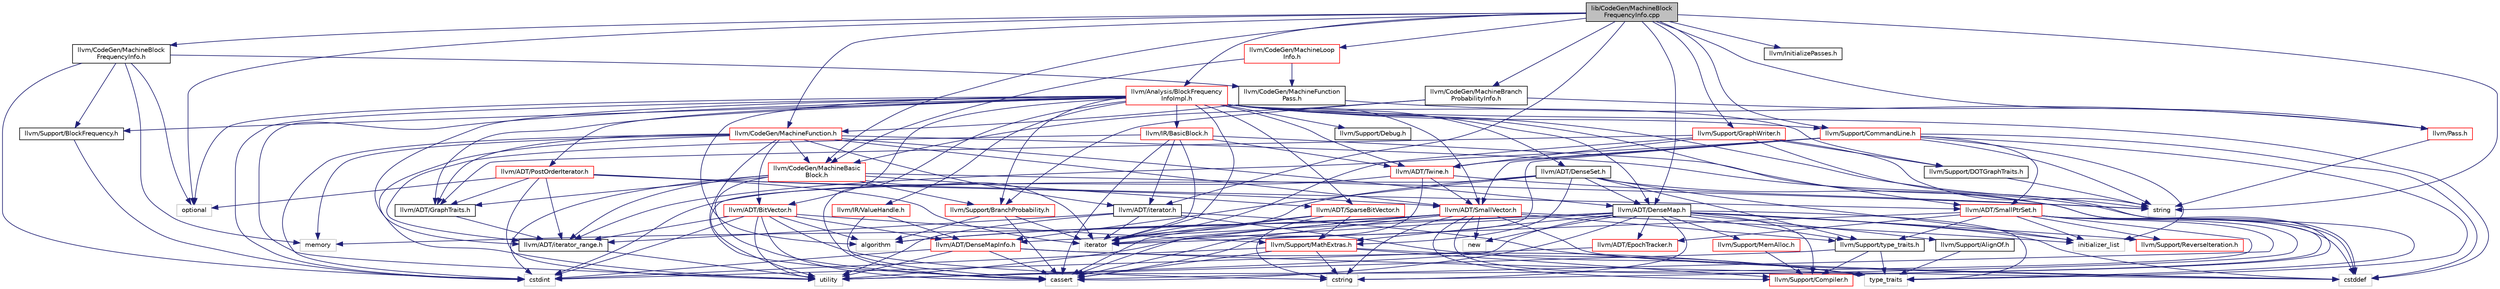 digraph "lib/CodeGen/MachineBlockFrequencyInfo.cpp"
{
 // LATEX_PDF_SIZE
  bgcolor="transparent";
  edge [fontname="Helvetica",fontsize="10",labelfontname="Helvetica",labelfontsize="10"];
  node [fontname="Helvetica",fontsize="10",shape=record];
  Node1 [label="lib/CodeGen/MachineBlock\lFrequencyInfo.cpp",height=0.2,width=0.4,color="black", fillcolor="grey75", style="filled", fontcolor="black",tooltip=" "];
  Node1 -> Node2 [color="midnightblue",fontsize="10",style="solid",fontname="Helvetica"];
  Node2 [label="llvm/CodeGen/MachineBlock\lFrequencyInfo.h",height=0.2,width=0.4,color="black",URL="$MachineBlockFrequencyInfo_8h.html",tooltip=" "];
  Node2 -> Node3 [color="midnightblue",fontsize="10",style="solid",fontname="Helvetica"];
  Node3 [label="llvm/CodeGen/MachineFunction\lPass.h",height=0.2,width=0.4,color="black",URL="$MachineFunctionPass_8h.html",tooltip=" "];
  Node3 -> Node4 [color="midnightblue",fontsize="10",style="solid",fontname="Helvetica"];
  Node4 [label="llvm/CodeGen/MachineFunction.h",height=0.2,width=0.4,color="red",URL="$MachineFunction_8h.html",tooltip=" "];
  Node4 -> Node47 [color="midnightblue",fontsize="10",style="solid",fontname="Helvetica"];
  Node47 [label="llvm/ADT/BitVector.h",height=0.2,width=0.4,color="red",URL="$BitVector_8h.html",tooltip=" "];
  Node47 -> Node48 [color="midnightblue",fontsize="10",style="solid",fontname="Helvetica"];
  Node48 [label="llvm/ADT/DenseMapInfo.h",height=0.2,width=0.4,color="red",URL="$DenseMapInfo_8h.html",tooltip=" "];
  Node48 -> Node27 [color="midnightblue",fontsize="10",style="solid",fontname="Helvetica"];
  Node27 [label="cassert",height=0.2,width=0.4,color="grey75",tooltip=" "];
  Node48 -> Node22 [color="midnightblue",fontsize="10",style="solid",fontname="Helvetica"];
  Node22 [label="cstddef",height=0.2,width=0.4,color="grey75",tooltip=" "];
  Node48 -> Node18 [color="midnightblue",fontsize="10",style="solid",fontname="Helvetica"];
  Node18 [label="cstdint",height=0.2,width=0.4,color="grey75",tooltip=" "];
  Node48 -> Node20 [color="midnightblue",fontsize="10",style="solid",fontname="Helvetica"];
  Node20 [label="type_traits",height=0.2,width=0.4,color="grey75",tooltip=" "];
  Node48 -> Node25 [color="midnightblue",fontsize="10",style="solid",fontname="Helvetica"];
  Node25 [label="utility",height=0.2,width=0.4,color="grey75",tooltip=" "];
  Node47 -> Node43 [color="midnightblue",fontsize="10",style="solid",fontname="Helvetica"];
  Node43 [label="llvm/ADT/iterator_range.h",height=0.2,width=0.4,color="black",URL="$iterator__range_8h.html",tooltip=" "];
  Node43 -> Node25 [color="midnightblue",fontsize="10",style="solid",fontname="Helvetica"];
  Node47 -> Node50 [color="midnightblue",fontsize="10",style="solid",fontname="Helvetica"];
  Node50 [label="llvm/Support/MathExtras.h",height=0.2,width=0.4,color="red",URL="$MathExtras_8h.html",tooltip=" "];
  Node50 -> Node13 [color="midnightblue",fontsize="10",style="solid",fontname="Helvetica"];
  Node13 [label="llvm/Support/Compiler.h",height=0.2,width=0.4,color="red",URL="$Compiler_8h.html",tooltip=" "];
  Node50 -> Node27 [color="midnightblue",fontsize="10",style="solid",fontname="Helvetica"];
  Node50 -> Node18 [color="midnightblue",fontsize="10",style="solid",fontname="Helvetica"];
  Node50 -> Node21 [color="midnightblue",fontsize="10",style="solid",fontname="Helvetica"];
  Node21 [label="cstring",height=0.2,width=0.4,color="grey75",tooltip=" "];
  Node50 -> Node20 [color="midnightblue",fontsize="10",style="solid",fontname="Helvetica"];
  Node47 -> Node26 [color="midnightblue",fontsize="10",style="solid",fontname="Helvetica"];
  Node26 [label="algorithm",height=0.2,width=0.4,color="grey75",tooltip=" "];
  Node47 -> Node27 [color="midnightblue",fontsize="10",style="solid",fontname="Helvetica"];
  Node47 -> Node18 [color="midnightblue",fontsize="10",style="solid",fontname="Helvetica"];
  Node47 -> Node21 [color="midnightblue",fontsize="10",style="solid",fontname="Helvetica"];
  Node47 -> Node25 [color="midnightblue",fontsize="10",style="solid",fontname="Helvetica"];
  Node4 -> Node52 [color="midnightblue",fontsize="10",style="solid",fontname="Helvetica"];
  Node52 [label="llvm/ADT/DenseMap.h",height=0.2,width=0.4,color="black",URL="$DenseMap_8h.html",tooltip=" "];
  Node52 -> Node48 [color="midnightblue",fontsize="10",style="solid",fontname="Helvetica"];
  Node52 -> Node53 [color="midnightblue",fontsize="10",style="solid",fontname="Helvetica"];
  Node53 [label="llvm/ADT/EpochTracker.h",height=0.2,width=0.4,color="red",URL="$EpochTracker_8h.html",tooltip=" "];
  Node53 -> Node18 [color="midnightblue",fontsize="10",style="solid",fontname="Helvetica"];
  Node52 -> Node54 [color="midnightblue",fontsize="10",style="solid",fontname="Helvetica"];
  Node54 [label="llvm/Support/AlignOf.h",height=0.2,width=0.4,color="black",URL="$AlignOf_8h.html",tooltip=" "];
  Node54 -> Node20 [color="midnightblue",fontsize="10",style="solid",fontname="Helvetica"];
  Node52 -> Node13 [color="midnightblue",fontsize="10",style="solid",fontname="Helvetica"];
  Node52 -> Node50 [color="midnightblue",fontsize="10",style="solid",fontname="Helvetica"];
  Node52 -> Node55 [color="midnightblue",fontsize="10",style="solid",fontname="Helvetica"];
  Node55 [label="llvm/Support/MemAlloc.h",height=0.2,width=0.4,color="red",URL="$MemAlloc_8h.html",tooltip=" "];
  Node55 -> Node13 [color="midnightblue",fontsize="10",style="solid",fontname="Helvetica"];
  Node52 -> Node56 [color="midnightblue",fontsize="10",style="solid",fontname="Helvetica"];
  Node56 [label="llvm/Support/ReverseIteration.h",height=0.2,width=0.4,color="red",URL="$ReverseIteration_8h.html",tooltip=" "];
  Node52 -> Node24 [color="midnightblue",fontsize="10",style="solid",fontname="Helvetica"];
  Node24 [label="llvm/Support/type_traits.h",height=0.2,width=0.4,color="black",URL="$type__traits_8h.html",tooltip=" "];
  Node24 -> Node13 [color="midnightblue",fontsize="10",style="solid",fontname="Helvetica"];
  Node24 -> Node20 [color="midnightblue",fontsize="10",style="solid",fontname="Helvetica"];
  Node24 -> Node25 [color="midnightblue",fontsize="10",style="solid",fontname="Helvetica"];
  Node52 -> Node26 [color="midnightblue",fontsize="10",style="solid",fontname="Helvetica"];
  Node52 -> Node27 [color="midnightblue",fontsize="10",style="solid",fontname="Helvetica"];
  Node52 -> Node22 [color="midnightblue",fontsize="10",style="solid",fontname="Helvetica"];
  Node52 -> Node21 [color="midnightblue",fontsize="10",style="solid",fontname="Helvetica"];
  Node52 -> Node34 [color="midnightblue",fontsize="10",style="solid",fontname="Helvetica"];
  Node34 [label="initializer_list",height=0.2,width=0.4,color="grey75",tooltip=" "];
  Node52 -> Node35 [color="midnightblue",fontsize="10",style="solid",fontname="Helvetica"];
  Node35 [label="iterator",height=0.2,width=0.4,color="grey75",tooltip=" "];
  Node52 -> Node37 [color="midnightblue",fontsize="10",style="solid",fontname="Helvetica"];
  Node37 [label="new",height=0.2,width=0.4,color="grey75",tooltip=" "];
  Node52 -> Node20 [color="midnightblue",fontsize="10",style="solid",fontname="Helvetica"];
  Node52 -> Node25 [color="midnightblue",fontsize="10",style="solid",fontname="Helvetica"];
  Node4 -> Node58 [color="midnightblue",fontsize="10",style="solid",fontname="Helvetica"];
  Node58 [label="llvm/ADT/GraphTraits.h",height=0.2,width=0.4,color="black",URL="$GraphTraits_8h.html",tooltip=" "];
  Node58 -> Node43 [color="midnightblue",fontsize="10",style="solid",fontname="Helvetica"];
  Node4 -> Node31 [color="midnightblue",fontsize="10",style="solid",fontname="Helvetica"];
  Node31 [label="llvm/ADT/SmallVector.h",height=0.2,width=0.4,color="red",URL="$SmallVector_8h.html",tooltip=" "];
  Node31 -> Node13 [color="midnightblue",fontsize="10",style="solid",fontname="Helvetica"];
  Node31 -> Node24 [color="midnightblue",fontsize="10",style="solid",fontname="Helvetica"];
  Node31 -> Node26 [color="midnightblue",fontsize="10",style="solid",fontname="Helvetica"];
  Node31 -> Node27 [color="midnightblue",fontsize="10",style="solid",fontname="Helvetica"];
  Node31 -> Node22 [color="midnightblue",fontsize="10",style="solid",fontname="Helvetica"];
  Node31 -> Node21 [color="midnightblue",fontsize="10",style="solid",fontname="Helvetica"];
  Node31 -> Node34 [color="midnightblue",fontsize="10",style="solid",fontname="Helvetica"];
  Node31 -> Node35 [color="midnightblue",fontsize="10",style="solid",fontname="Helvetica"];
  Node31 -> Node36 [color="midnightblue",fontsize="10",style="solid",fontname="Helvetica"];
  Node36 [label="memory",height=0.2,width=0.4,color="grey75",tooltip=" "];
  Node31 -> Node37 [color="midnightblue",fontsize="10",style="solid",fontname="Helvetica"];
  Node31 -> Node20 [color="midnightblue",fontsize="10",style="solid",fontname="Helvetica"];
  Node31 -> Node25 [color="midnightblue",fontsize="10",style="solid",fontname="Helvetica"];
  Node4 -> Node42 [color="midnightblue",fontsize="10",style="solid",fontname="Helvetica"];
  Node42 [label="llvm/ADT/iterator.h",height=0.2,width=0.4,color="black",URL="$iterator_8h.html",tooltip=" "];
  Node42 -> Node43 [color="midnightblue",fontsize="10",style="solid",fontname="Helvetica"];
  Node42 -> Node22 [color="midnightblue",fontsize="10",style="solid",fontname="Helvetica"];
  Node42 -> Node35 [color="midnightblue",fontsize="10",style="solid",fontname="Helvetica"];
  Node42 -> Node20 [color="midnightblue",fontsize="10",style="solid",fontname="Helvetica"];
  Node42 -> Node25 [color="midnightblue",fontsize="10",style="solid",fontname="Helvetica"];
  Node4 -> Node67 [color="midnightblue",fontsize="10",style="solid",fontname="Helvetica"];
  Node67 [label="llvm/CodeGen/MachineBasic\lBlock.h",height=0.2,width=0.4,color="red",URL="$MachineBasicBlock_8h.html",tooltip=" "];
  Node67 -> Node58 [color="midnightblue",fontsize="10",style="solid",fontname="Helvetica"];
  Node67 -> Node68 [color="midnightblue",fontsize="10",style="solid",fontname="Helvetica"];
  Node68 [label="llvm/ADT/SparseBitVector.h",height=0.2,width=0.4,color="red",URL="$SparseBitVector_8h.html",tooltip=" "];
  Node68 -> Node50 [color="midnightblue",fontsize="10",style="solid",fontname="Helvetica"];
  Node68 -> Node27 [color="midnightblue",fontsize="10",style="solid",fontname="Helvetica"];
  Node68 -> Node21 [color="midnightblue",fontsize="10",style="solid",fontname="Helvetica"];
  Node68 -> Node35 [color="midnightblue",fontsize="10",style="solid",fontname="Helvetica"];
  Node67 -> Node43 [color="midnightblue",fontsize="10",style="solid",fontname="Helvetica"];
  Node67 -> Node142 [color="midnightblue",fontsize="10",style="solid",fontname="Helvetica"];
  Node142 [label="llvm/Support/BranchProbability.h",height=0.2,width=0.4,color="red",URL="$BranchProbability_8h.html",tooltip=" "];
  Node142 -> Node26 [color="midnightblue",fontsize="10",style="solid",fontname="Helvetica"];
  Node142 -> Node27 [color="midnightblue",fontsize="10",style="solid",fontname="Helvetica"];
  Node142 -> Node35 [color="midnightblue",fontsize="10",style="solid",fontname="Helvetica"];
  Node67 -> Node27 [color="midnightblue",fontsize="10",style="solid",fontname="Helvetica"];
  Node67 -> Node18 [color="midnightblue",fontsize="10",style="solid",fontname="Helvetica"];
  Node67 -> Node35 [color="midnightblue",fontsize="10",style="solid",fontname="Helvetica"];
  Node67 -> Node29 [color="midnightblue",fontsize="10",style="solid",fontname="Helvetica"];
  Node29 [label="string",height=0.2,width=0.4,color="grey75",tooltip=" "];
  Node4 -> Node13 [color="midnightblue",fontsize="10",style="solid",fontname="Helvetica"];
  Node4 -> Node27 [color="midnightblue",fontsize="10",style="solid",fontname="Helvetica"];
  Node4 -> Node18 [color="midnightblue",fontsize="10",style="solid",fontname="Helvetica"];
  Node4 -> Node36 [color="midnightblue",fontsize="10",style="solid",fontname="Helvetica"];
  Node4 -> Node25 [color="midnightblue",fontsize="10",style="solid",fontname="Helvetica"];
  Node3 -> Node152 [color="midnightblue",fontsize="10",style="solid",fontname="Helvetica"];
  Node152 [label="llvm/Pass.h",height=0.2,width=0.4,color="red",URL="$Pass_8h.html",tooltip=" "];
  Node152 -> Node29 [color="midnightblue",fontsize="10",style="solid",fontname="Helvetica"];
  Node2 -> Node166 [color="midnightblue",fontsize="10",style="solid",fontname="Helvetica"];
  Node166 [label="llvm/Support/BlockFrequency.h",height=0.2,width=0.4,color="black",URL="$BlockFrequency_8h.html",tooltip=" "];
  Node166 -> Node18 [color="midnightblue",fontsize="10",style="solid",fontname="Helvetica"];
  Node2 -> Node18 [color="midnightblue",fontsize="10",style="solid",fontname="Helvetica"];
  Node2 -> Node36 [color="midnightblue",fontsize="10",style="solid",fontname="Helvetica"];
  Node2 -> Node28 [color="midnightblue",fontsize="10",style="solid",fontname="Helvetica"];
  Node28 [label="optional",height=0.2,width=0.4,color="grey75",tooltip=" "];
  Node1 -> Node52 [color="midnightblue",fontsize="10",style="solid",fontname="Helvetica"];
  Node1 -> Node42 [color="midnightblue",fontsize="10",style="solid",fontname="Helvetica"];
  Node1 -> Node167 [color="midnightblue",fontsize="10",style="solid",fontname="Helvetica"];
  Node167 [label="llvm/Analysis/BlockFrequency\lInfoImpl.h",height=0.2,width=0.4,color="red",URL="$BlockFrequencyInfoImpl_8h.html",tooltip=" "];
  Node167 -> Node47 [color="midnightblue",fontsize="10",style="solid",fontname="Helvetica"];
  Node167 -> Node52 [color="midnightblue",fontsize="10",style="solid",fontname="Helvetica"];
  Node167 -> Node168 [color="midnightblue",fontsize="10",style="solid",fontname="Helvetica"];
  Node168 [label="llvm/ADT/DenseSet.h",height=0.2,width=0.4,color="black",URL="$DenseSet_8h.html",tooltip=" "];
  Node168 -> Node52 [color="midnightblue",fontsize="10",style="solid",fontname="Helvetica"];
  Node168 -> Node48 [color="midnightblue",fontsize="10",style="solid",fontname="Helvetica"];
  Node168 -> Node50 [color="midnightblue",fontsize="10",style="solid",fontname="Helvetica"];
  Node168 -> Node24 [color="midnightblue",fontsize="10",style="solid",fontname="Helvetica"];
  Node168 -> Node22 [color="midnightblue",fontsize="10",style="solid",fontname="Helvetica"];
  Node168 -> Node34 [color="midnightblue",fontsize="10",style="solid",fontname="Helvetica"];
  Node168 -> Node35 [color="midnightblue",fontsize="10",style="solid",fontname="Helvetica"];
  Node168 -> Node25 [color="midnightblue",fontsize="10",style="solid",fontname="Helvetica"];
  Node167 -> Node58 [color="midnightblue",fontsize="10",style="solid",fontname="Helvetica"];
  Node167 -> Node169 [color="midnightblue",fontsize="10",style="solid",fontname="Helvetica"];
  Node169 [label="llvm/ADT/PostOrderIterator.h",height=0.2,width=0.4,color="red",URL="$PostOrderIterator_8h.html",tooltip=" "];
  Node169 -> Node58 [color="midnightblue",fontsize="10",style="solid",fontname="Helvetica"];
  Node169 -> Node77 [color="midnightblue",fontsize="10",style="solid",fontname="Helvetica"];
  Node77 [label="llvm/ADT/SmallPtrSet.h",height=0.2,width=0.4,color="red",URL="$SmallPtrSet_8h.html",tooltip=" "];
  Node77 -> Node53 [color="midnightblue",fontsize="10",style="solid",fontname="Helvetica"];
  Node77 -> Node13 [color="midnightblue",fontsize="10",style="solid",fontname="Helvetica"];
  Node77 -> Node56 [color="midnightblue",fontsize="10",style="solid",fontname="Helvetica"];
  Node77 -> Node24 [color="midnightblue",fontsize="10",style="solid",fontname="Helvetica"];
  Node77 -> Node27 [color="midnightblue",fontsize="10",style="solid",fontname="Helvetica"];
  Node77 -> Node22 [color="midnightblue",fontsize="10",style="solid",fontname="Helvetica"];
  Node77 -> Node21 [color="midnightblue",fontsize="10",style="solid",fontname="Helvetica"];
  Node77 -> Node34 [color="midnightblue",fontsize="10",style="solid",fontname="Helvetica"];
  Node77 -> Node35 [color="midnightblue",fontsize="10",style="solid",fontname="Helvetica"];
  Node77 -> Node25 [color="midnightblue",fontsize="10",style="solid",fontname="Helvetica"];
  Node169 -> Node31 [color="midnightblue",fontsize="10",style="solid",fontname="Helvetica"];
  Node169 -> Node43 [color="midnightblue",fontsize="10",style="solid",fontname="Helvetica"];
  Node169 -> Node35 [color="midnightblue",fontsize="10",style="solid",fontname="Helvetica"];
  Node169 -> Node28 [color="midnightblue",fontsize="10",style="solid",fontname="Helvetica"];
  Node169 -> Node25 [color="midnightblue",fontsize="10",style="solid",fontname="Helvetica"];
  Node167 -> Node77 [color="midnightblue",fontsize="10",style="solid",fontname="Helvetica"];
  Node167 -> Node31 [color="midnightblue",fontsize="10",style="solid",fontname="Helvetica"];
  Node167 -> Node68 [color="midnightblue",fontsize="10",style="solid",fontname="Helvetica"];
  Node167 -> Node164 [color="midnightblue",fontsize="10",style="solid",fontname="Helvetica"];
  Node164 [label="llvm/ADT/Twine.h",height=0.2,width=0.4,color="red",URL="$Twine_8h.html",tooltip=" "];
  Node164 -> Node31 [color="midnightblue",fontsize="10",style="solid",fontname="Helvetica"];
  Node164 -> Node27 [color="midnightblue",fontsize="10",style="solid",fontname="Helvetica"];
  Node164 -> Node18 [color="midnightblue",fontsize="10",style="solid",fontname="Helvetica"];
  Node164 -> Node29 [color="midnightblue",fontsize="10",style="solid",fontname="Helvetica"];
  Node167 -> Node43 [color="midnightblue",fontsize="10",style="solid",fontname="Helvetica"];
  Node167 -> Node170 [color="midnightblue",fontsize="10",style="solid",fontname="Helvetica"];
  Node170 [label="llvm/IR/BasicBlock.h",height=0.2,width=0.4,color="red",URL="$BasicBlock_8h.html",tooltip=" "];
  Node170 -> Node164 [color="midnightblue",fontsize="10",style="solid",fontname="Helvetica"];
  Node170 -> Node42 [color="midnightblue",fontsize="10",style="solid",fontname="Helvetica"];
  Node170 -> Node43 [color="midnightblue",fontsize="10",style="solid",fontname="Helvetica"];
  Node170 -> Node27 [color="midnightblue",fontsize="10",style="solid",fontname="Helvetica"];
  Node170 -> Node22 [color="midnightblue",fontsize="10",style="solid",fontname="Helvetica"];
  Node170 -> Node35 [color="midnightblue",fontsize="10",style="solid",fontname="Helvetica"];
  Node167 -> Node103 [color="midnightblue",fontsize="10",style="solid",fontname="Helvetica"];
  Node103 [label="llvm/IR/ValueHandle.h",height=0.2,width=0.4,color="red",URL="$ValueHandle_8h.html",tooltip=" "];
  Node103 -> Node48 [color="midnightblue",fontsize="10",style="solid",fontname="Helvetica"];
  Node103 -> Node27 [color="midnightblue",fontsize="10",style="solid",fontname="Helvetica"];
  Node167 -> Node166 [color="midnightblue",fontsize="10",style="solid",fontname="Helvetica"];
  Node167 -> Node142 [color="midnightblue",fontsize="10",style="solid",fontname="Helvetica"];
  Node167 -> Node175 [color="midnightblue",fontsize="10",style="solid",fontname="Helvetica"];
  Node175 [label="llvm/Support/CommandLine.h",height=0.2,width=0.4,color="red",URL="$CommandLine_8h.html",tooltip=" "];
  Node175 -> Node77 [color="midnightblue",fontsize="10",style="solid",fontname="Helvetica"];
  Node175 -> Node31 [color="midnightblue",fontsize="10",style="solid",fontname="Helvetica"];
  Node175 -> Node164 [color="midnightblue",fontsize="10",style="solid",fontname="Helvetica"];
  Node175 -> Node43 [color="midnightblue",fontsize="10",style="solid",fontname="Helvetica"];
  Node175 -> Node27 [color="midnightblue",fontsize="10",style="solid",fontname="Helvetica"];
  Node175 -> Node22 [color="midnightblue",fontsize="10",style="solid",fontname="Helvetica"];
  Node175 -> Node34 [color="midnightblue",fontsize="10",style="solid",fontname="Helvetica"];
  Node175 -> Node29 [color="midnightblue",fontsize="10",style="solid",fontname="Helvetica"];
  Node175 -> Node20 [color="midnightblue",fontsize="10",style="solid",fontname="Helvetica"];
  Node167 -> Node179 [color="midnightblue",fontsize="10",style="solid",fontname="Helvetica"];
  Node179 [label="llvm/Support/DOTGraphTraits.h",height=0.2,width=0.4,color="black",URL="$DOTGraphTraits_8h.html",tooltip=" "];
  Node179 -> Node29 [color="midnightblue",fontsize="10",style="solid",fontname="Helvetica"];
  Node167 -> Node114 [color="midnightblue",fontsize="10",style="solid",fontname="Helvetica"];
  Node114 [label="llvm/Support/Debug.h",height=0.2,width=0.4,color="black",URL="$Debug_8h.html",tooltip=" "];
  Node167 -> Node26 [color="midnightblue",fontsize="10",style="solid",fontname="Helvetica"];
  Node167 -> Node27 [color="midnightblue",fontsize="10",style="solid",fontname="Helvetica"];
  Node167 -> Node22 [color="midnightblue",fontsize="10",style="solid",fontname="Helvetica"];
  Node167 -> Node18 [color="midnightblue",fontsize="10",style="solid",fontname="Helvetica"];
  Node167 -> Node35 [color="midnightblue",fontsize="10",style="solid",fontname="Helvetica"];
  Node167 -> Node28 [color="midnightblue",fontsize="10",style="solid",fontname="Helvetica"];
  Node167 -> Node29 [color="midnightblue",fontsize="10",style="solid",fontname="Helvetica"];
  Node167 -> Node25 [color="midnightblue",fontsize="10",style="solid",fontname="Helvetica"];
  Node1 -> Node67 [color="midnightblue",fontsize="10",style="solid",fontname="Helvetica"];
  Node1 -> Node183 [color="midnightblue",fontsize="10",style="solid",fontname="Helvetica"];
  Node183 [label="llvm/CodeGen/MachineBranch\lProbabilityInfo.h",height=0.2,width=0.4,color="black",URL="$MachineBranchProbabilityInfo_8h.html",tooltip=" "];
  Node183 -> Node67 [color="midnightblue",fontsize="10",style="solid",fontname="Helvetica"];
  Node183 -> Node152 [color="midnightblue",fontsize="10",style="solid",fontname="Helvetica"];
  Node183 -> Node142 [color="midnightblue",fontsize="10",style="solid",fontname="Helvetica"];
  Node1 -> Node4 [color="midnightblue",fontsize="10",style="solid",fontname="Helvetica"];
  Node1 -> Node184 [color="midnightblue",fontsize="10",style="solid",fontname="Helvetica"];
  Node184 [label="llvm/CodeGen/MachineLoop\lInfo.h",height=0.2,width=0.4,color="red",URL="$MachineLoopInfo_8h.html",tooltip=" "];
  Node184 -> Node67 [color="midnightblue",fontsize="10",style="solid",fontname="Helvetica"];
  Node184 -> Node3 [color="midnightblue",fontsize="10",style="solid",fontname="Helvetica"];
  Node1 -> Node216 [color="midnightblue",fontsize="10",style="solid",fontname="Helvetica"];
  Node216 [label="llvm/InitializePasses.h",height=0.2,width=0.4,color="black",URL="$InitializePasses_8h.html",tooltip=" "];
  Node1 -> Node152 [color="midnightblue",fontsize="10",style="solid",fontname="Helvetica"];
  Node1 -> Node175 [color="midnightblue",fontsize="10",style="solid",fontname="Helvetica"];
  Node1 -> Node217 [color="midnightblue",fontsize="10",style="solid",fontname="Helvetica"];
  Node217 [label="llvm/Support/GraphWriter.h",height=0.2,width=0.4,color="red",URL="$GraphWriter_8h.html",tooltip=" "];
  Node217 -> Node58 [color="midnightblue",fontsize="10",style="solid",fontname="Helvetica"];
  Node217 -> Node164 [color="midnightblue",fontsize="10",style="solid",fontname="Helvetica"];
  Node217 -> Node179 [color="midnightblue",fontsize="10",style="solid",fontname="Helvetica"];
  Node217 -> Node35 [color="midnightblue",fontsize="10",style="solid",fontname="Helvetica"];
  Node217 -> Node29 [color="midnightblue",fontsize="10",style="solid",fontname="Helvetica"];
  Node217 -> Node20 [color="midnightblue",fontsize="10",style="solid",fontname="Helvetica"];
  Node1 -> Node28 [color="midnightblue",fontsize="10",style="solid",fontname="Helvetica"];
  Node1 -> Node29 [color="midnightblue",fontsize="10",style="solid",fontname="Helvetica"];
}

